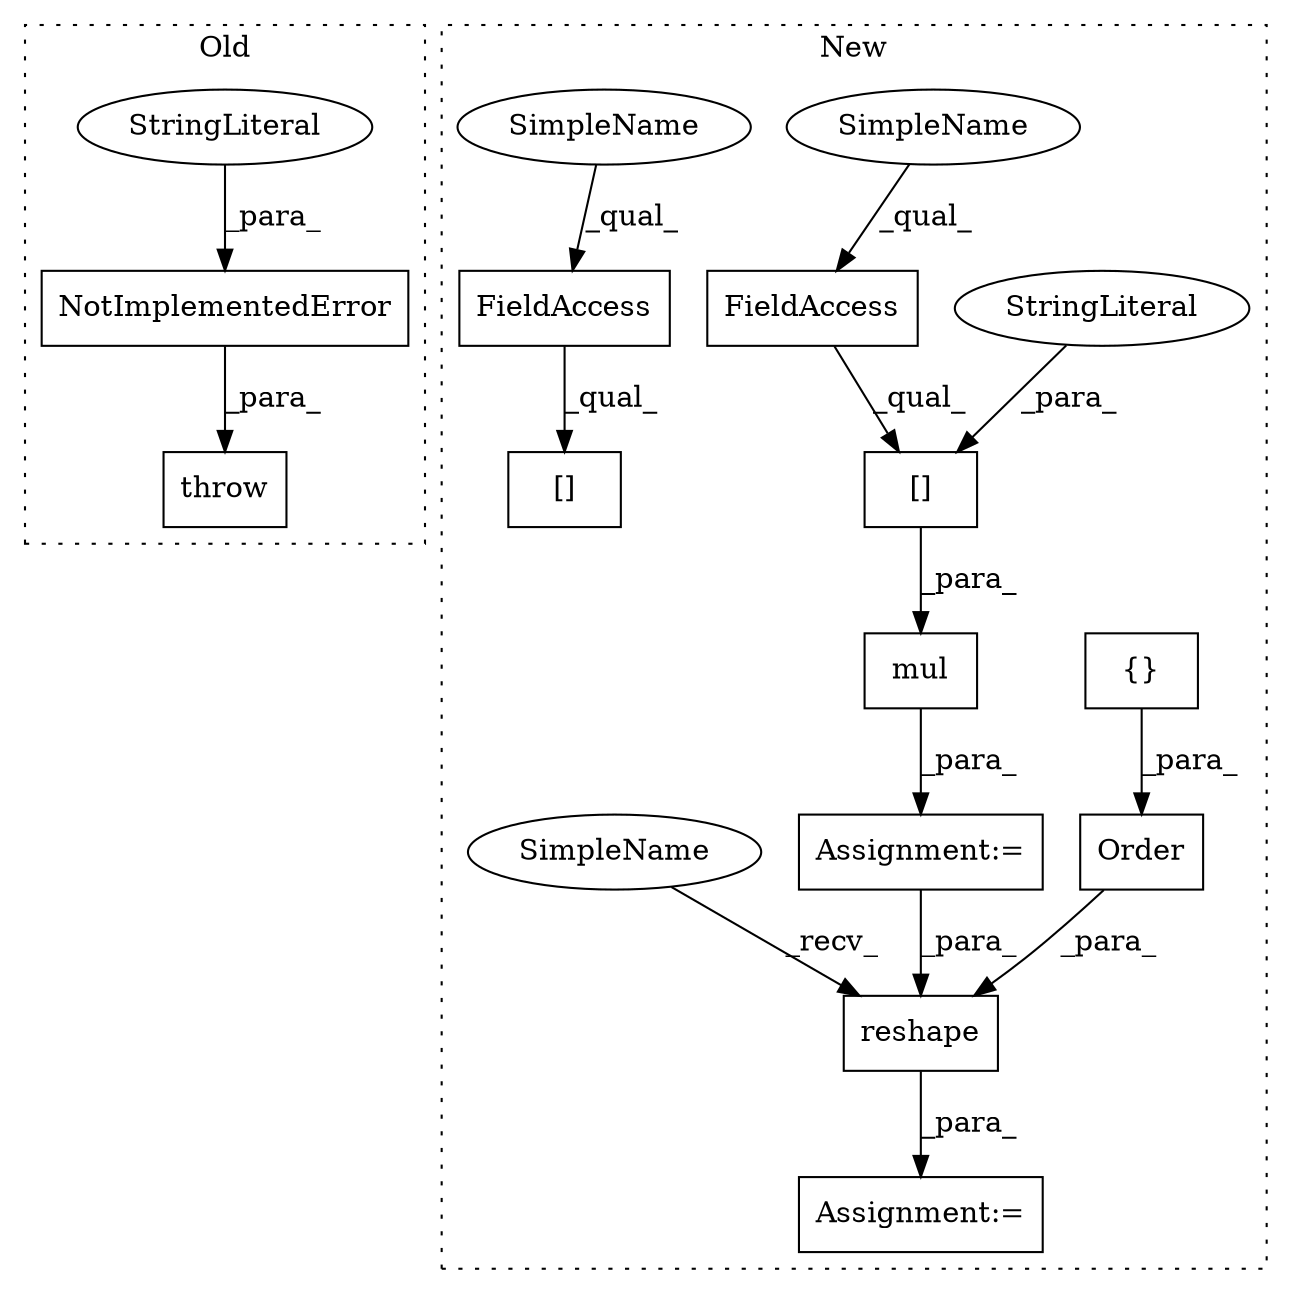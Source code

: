 digraph G {
subgraph cluster0 {
1 [label="NotImplementedError" a="32" s="4453,4546" l="20,1" shape="box"];
3 [label="throw" a="53" s="4447" l="6" shape="box"];
6 [label="StringLiteral" a="45" s="4473" l="73" shape="ellipse"];
label = "Old";
style="dotted";
}
subgraph cluster1 {
2 [label="reshape" a="32" s="4852,4972" l="8,1" shape="box"];
4 [label="Assignment:=" a="7" s="4849" l="1" shape="box"];
5 [label="{}" a="4" s="4923,4970" l="1,1" shape="box"];
7 [label="Assignment:=" a="7" s="4783" l="1" shape="box"];
8 [label="Order" a="32" s="4908,4971" l="6,1" shape="box"];
9 [label="FieldAccess" a="22" s="4881" l="7" shape="box"];
10 [label="[]" a="2" s="4881,4890" l="8,1" shape="box"];
11 [label="mul" a="32" s="4784,4814" l="4,1" shape="box"];
12 [label="[]" a="2" s="4788,4813" l="8,1" shape="box"];
13 [label="FieldAccess" a="22" s="4788" l="7" shape="box"];
14 [label="StringLiteral" a="45" s="4796" l="17" shape="ellipse"];
15 [label="SimpleName" a="42" s="4788" l="1" shape="ellipse"];
16 [label="SimpleName" a="42" s="4881" l="1" shape="ellipse"];
17 [label="SimpleName" a="42" s="4850" l="1" shape="ellipse"];
label = "New";
style="dotted";
}
1 -> 3 [label="_para_"];
2 -> 4 [label="_para_"];
5 -> 8 [label="_para_"];
6 -> 1 [label="_para_"];
7 -> 2 [label="_para_"];
8 -> 2 [label="_para_"];
9 -> 10 [label="_qual_"];
11 -> 7 [label="_para_"];
12 -> 11 [label="_para_"];
13 -> 12 [label="_qual_"];
14 -> 12 [label="_para_"];
15 -> 13 [label="_qual_"];
16 -> 9 [label="_qual_"];
17 -> 2 [label="_recv_"];
}